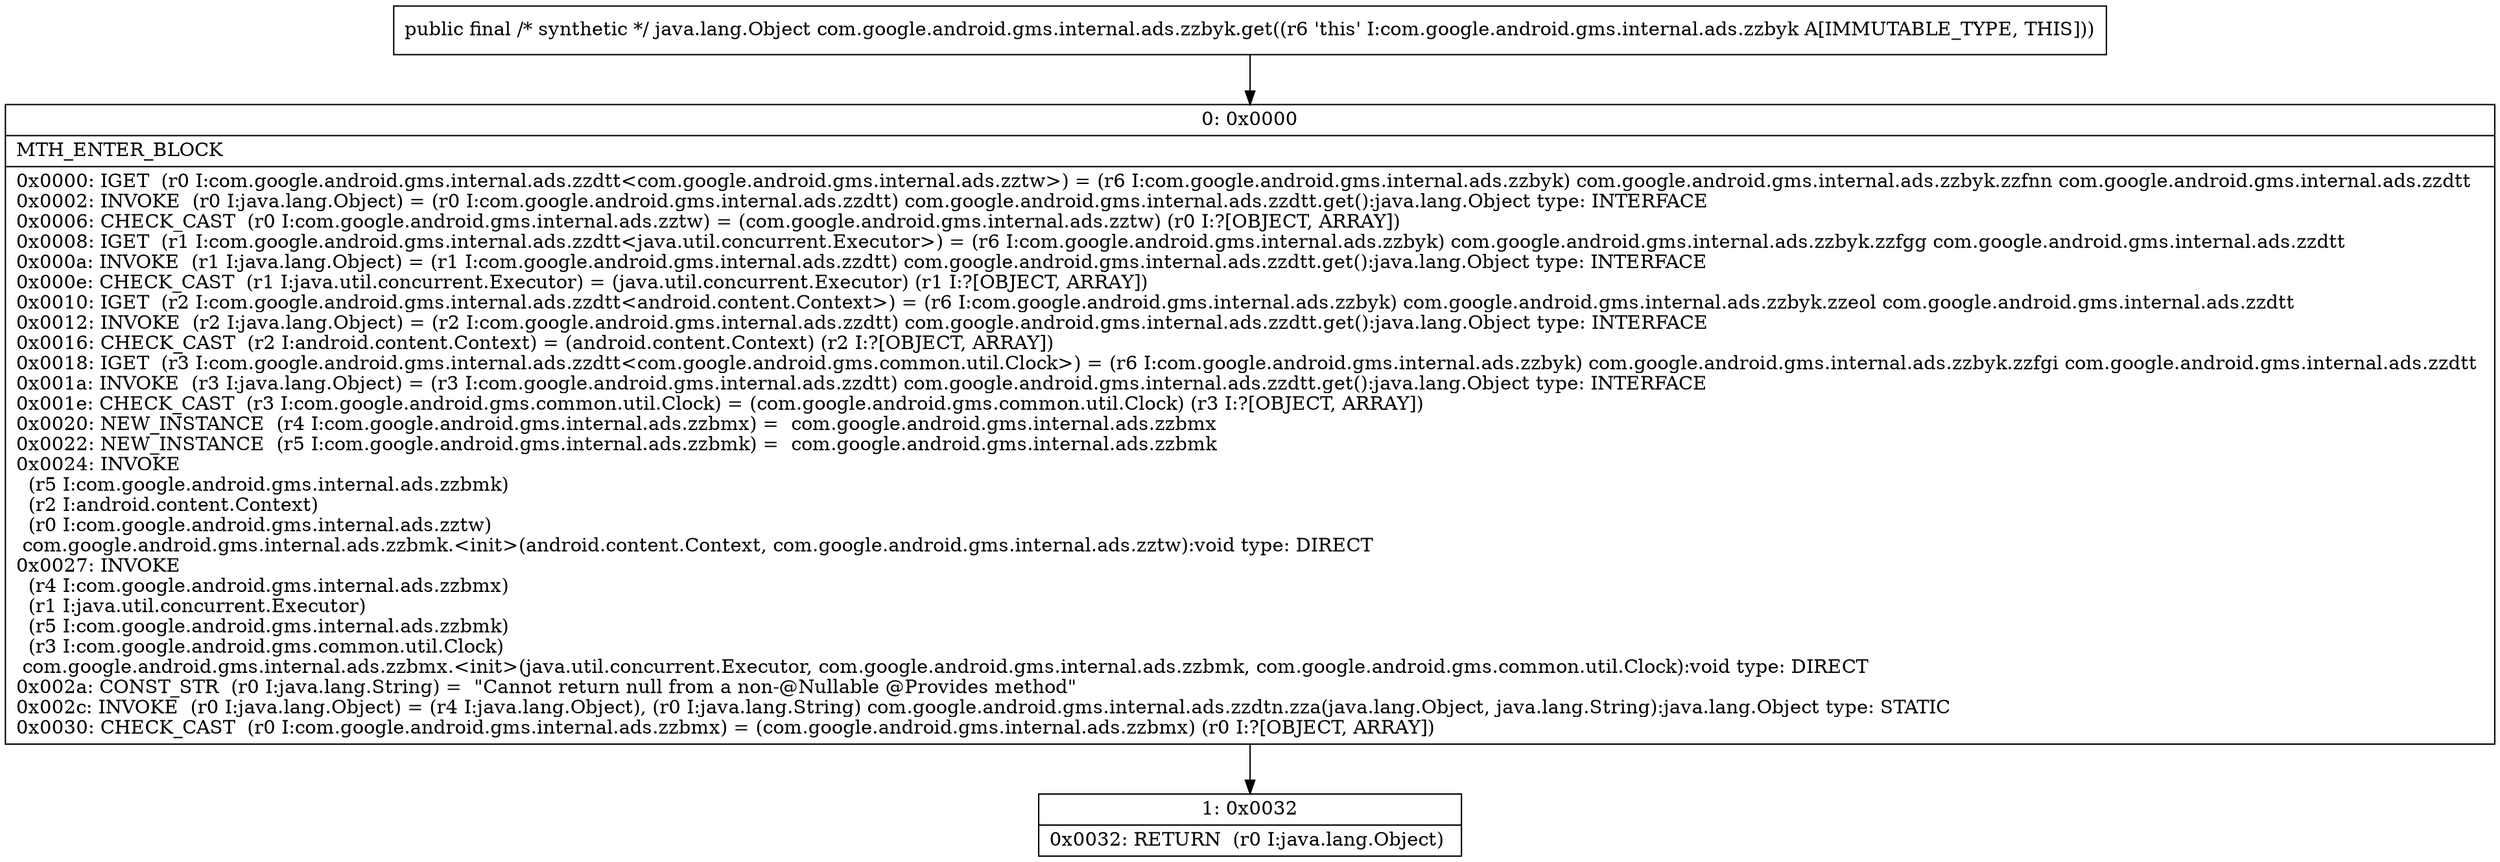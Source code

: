 digraph "CFG forcom.google.android.gms.internal.ads.zzbyk.get()Ljava\/lang\/Object;" {
Node_0 [shape=record,label="{0\:\ 0x0000|MTH_ENTER_BLOCK\l|0x0000: IGET  (r0 I:com.google.android.gms.internal.ads.zzdtt\<com.google.android.gms.internal.ads.zztw\>) = (r6 I:com.google.android.gms.internal.ads.zzbyk) com.google.android.gms.internal.ads.zzbyk.zzfnn com.google.android.gms.internal.ads.zzdtt \l0x0002: INVOKE  (r0 I:java.lang.Object) = (r0 I:com.google.android.gms.internal.ads.zzdtt) com.google.android.gms.internal.ads.zzdtt.get():java.lang.Object type: INTERFACE \l0x0006: CHECK_CAST  (r0 I:com.google.android.gms.internal.ads.zztw) = (com.google.android.gms.internal.ads.zztw) (r0 I:?[OBJECT, ARRAY]) \l0x0008: IGET  (r1 I:com.google.android.gms.internal.ads.zzdtt\<java.util.concurrent.Executor\>) = (r6 I:com.google.android.gms.internal.ads.zzbyk) com.google.android.gms.internal.ads.zzbyk.zzfgg com.google.android.gms.internal.ads.zzdtt \l0x000a: INVOKE  (r1 I:java.lang.Object) = (r1 I:com.google.android.gms.internal.ads.zzdtt) com.google.android.gms.internal.ads.zzdtt.get():java.lang.Object type: INTERFACE \l0x000e: CHECK_CAST  (r1 I:java.util.concurrent.Executor) = (java.util.concurrent.Executor) (r1 I:?[OBJECT, ARRAY]) \l0x0010: IGET  (r2 I:com.google.android.gms.internal.ads.zzdtt\<android.content.Context\>) = (r6 I:com.google.android.gms.internal.ads.zzbyk) com.google.android.gms.internal.ads.zzbyk.zzeol com.google.android.gms.internal.ads.zzdtt \l0x0012: INVOKE  (r2 I:java.lang.Object) = (r2 I:com.google.android.gms.internal.ads.zzdtt) com.google.android.gms.internal.ads.zzdtt.get():java.lang.Object type: INTERFACE \l0x0016: CHECK_CAST  (r2 I:android.content.Context) = (android.content.Context) (r2 I:?[OBJECT, ARRAY]) \l0x0018: IGET  (r3 I:com.google.android.gms.internal.ads.zzdtt\<com.google.android.gms.common.util.Clock\>) = (r6 I:com.google.android.gms.internal.ads.zzbyk) com.google.android.gms.internal.ads.zzbyk.zzfgi com.google.android.gms.internal.ads.zzdtt \l0x001a: INVOKE  (r3 I:java.lang.Object) = (r3 I:com.google.android.gms.internal.ads.zzdtt) com.google.android.gms.internal.ads.zzdtt.get():java.lang.Object type: INTERFACE \l0x001e: CHECK_CAST  (r3 I:com.google.android.gms.common.util.Clock) = (com.google.android.gms.common.util.Clock) (r3 I:?[OBJECT, ARRAY]) \l0x0020: NEW_INSTANCE  (r4 I:com.google.android.gms.internal.ads.zzbmx) =  com.google.android.gms.internal.ads.zzbmx \l0x0022: NEW_INSTANCE  (r5 I:com.google.android.gms.internal.ads.zzbmk) =  com.google.android.gms.internal.ads.zzbmk \l0x0024: INVOKE  \l  (r5 I:com.google.android.gms.internal.ads.zzbmk)\l  (r2 I:android.content.Context)\l  (r0 I:com.google.android.gms.internal.ads.zztw)\l com.google.android.gms.internal.ads.zzbmk.\<init\>(android.content.Context, com.google.android.gms.internal.ads.zztw):void type: DIRECT \l0x0027: INVOKE  \l  (r4 I:com.google.android.gms.internal.ads.zzbmx)\l  (r1 I:java.util.concurrent.Executor)\l  (r5 I:com.google.android.gms.internal.ads.zzbmk)\l  (r3 I:com.google.android.gms.common.util.Clock)\l com.google.android.gms.internal.ads.zzbmx.\<init\>(java.util.concurrent.Executor, com.google.android.gms.internal.ads.zzbmk, com.google.android.gms.common.util.Clock):void type: DIRECT \l0x002a: CONST_STR  (r0 I:java.lang.String) =  \"Cannot return null from a non\-@Nullable @Provides method\" \l0x002c: INVOKE  (r0 I:java.lang.Object) = (r4 I:java.lang.Object), (r0 I:java.lang.String) com.google.android.gms.internal.ads.zzdtn.zza(java.lang.Object, java.lang.String):java.lang.Object type: STATIC \l0x0030: CHECK_CAST  (r0 I:com.google.android.gms.internal.ads.zzbmx) = (com.google.android.gms.internal.ads.zzbmx) (r0 I:?[OBJECT, ARRAY]) \l}"];
Node_1 [shape=record,label="{1\:\ 0x0032|0x0032: RETURN  (r0 I:java.lang.Object) \l}"];
MethodNode[shape=record,label="{public final \/* synthetic *\/ java.lang.Object com.google.android.gms.internal.ads.zzbyk.get((r6 'this' I:com.google.android.gms.internal.ads.zzbyk A[IMMUTABLE_TYPE, THIS])) }"];
MethodNode -> Node_0;
Node_0 -> Node_1;
}

